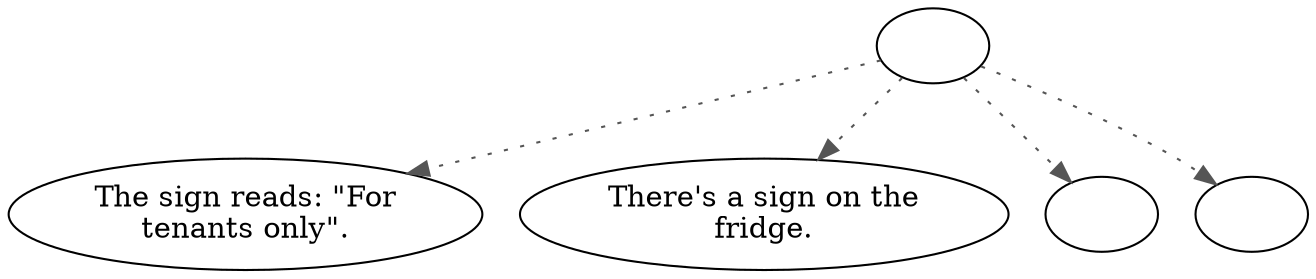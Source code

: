 digraph CRASHBOX {
  "start" [style=filled       fillcolor="#FFFFFF"       color="#000000"]
  "start" -> "description_p_proc" [style=dotted color="#555555"]
  "start" -> "look_at_p_proc" [style=dotted color="#555555"]
  "start" -> "use_p_proc" [style=dotted color="#555555"]
  "start" -> "use_skill_on_p_proc" [style=dotted color="#555555"]
  "start" [label=""]
  "description_p_proc" [style=filled       fillcolor="#FFFFFF"       color="#000000"]
  "description_p_proc" [label="The sign reads: \"For\ntenants only\"."]
  "look_at_p_proc" [style=filled       fillcolor="#FFFFFF"       color="#000000"]
  "look_at_p_proc" [label="There's a sign on the\nfridge."]
  "use_p_proc" [style=filled       fillcolor="#FFFFFF"       color="#000000"]
  "use_p_proc" [label=""]
  "use_skill_on_p_proc" [style=filled       fillcolor="#FFFFFF"       color="#000000"]
  "use_skill_on_p_proc" [label=""]
}